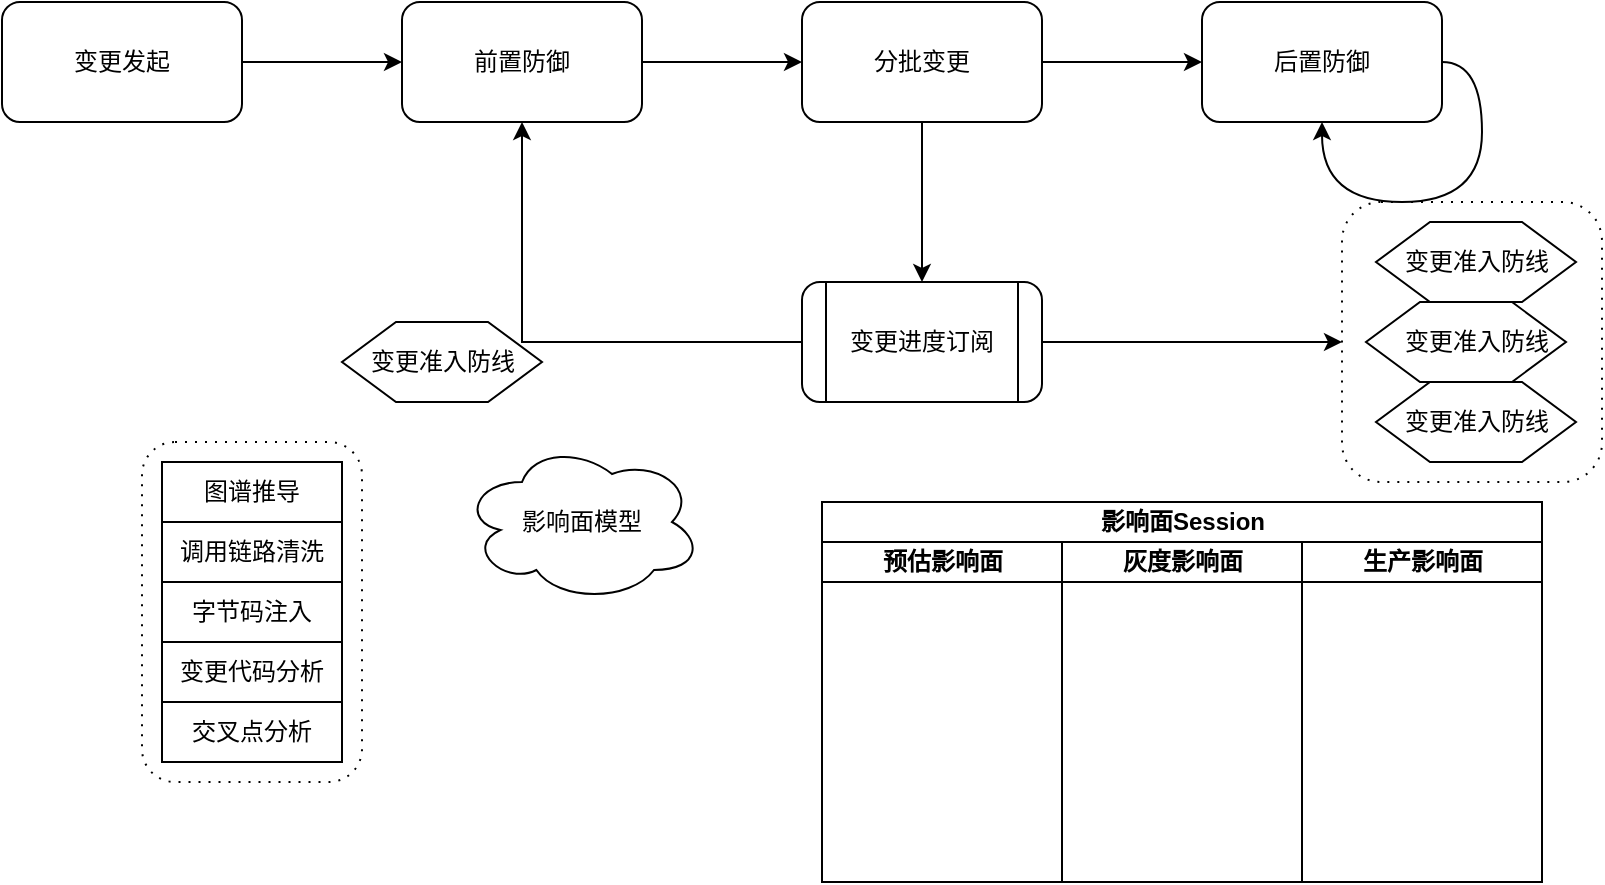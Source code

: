 <mxfile version="13.7.2" type="github">
  <diagram id="S0jVbe6z213CAZg4sw0W" name="Page-1">
    <mxGraphModel dx="1426" dy="740" grid="1" gridSize="10" guides="1" tooltips="1" connect="1" arrows="1" fold="1" page="1" pageScale="1" pageWidth="827" pageHeight="1169" math="0" shadow="0">
      <root>
        <mxCell id="0" />
        <mxCell id="1" parent="0" />
        <mxCell id="dAHWYHgrOFg6X7nAU1P5-35" value="" style="shape=ext;rounded=1;html=1;whiteSpace=wrap;dashed=1;dashPattern=1 4;" vertex="1" parent="1">
          <mxGeometry x="110" y="420" width="110" height="170" as="geometry" />
        </mxCell>
        <mxCell id="dAHWYHgrOFg6X7nAU1P5-21" value="" style="shape=ext;rounded=1;html=1;whiteSpace=wrap;dashed=1;dashPattern=1 4;" vertex="1" parent="1">
          <mxGeometry x="710" y="300" width="130" height="140" as="geometry" />
        </mxCell>
        <mxCell id="dAHWYHgrOFg6X7nAU1P5-3" value="" style="edgeStyle=orthogonalEdgeStyle;rounded=0;orthogonalLoop=1;jettySize=auto;html=1;" edge="1" parent="1" source="dAHWYHgrOFg6X7nAU1P5-1" target="dAHWYHgrOFg6X7nAU1P5-2">
          <mxGeometry relative="1" as="geometry" />
        </mxCell>
        <mxCell id="dAHWYHgrOFg6X7nAU1P5-1" value="变更发起" style="rounded=1;whiteSpace=wrap;html=1;" vertex="1" parent="1">
          <mxGeometry x="40" y="200" width="120" height="60" as="geometry" />
        </mxCell>
        <mxCell id="dAHWYHgrOFg6X7nAU1P5-5" value="" style="edgeStyle=orthogonalEdgeStyle;rounded=0;orthogonalLoop=1;jettySize=auto;html=1;" edge="1" parent="1" source="dAHWYHgrOFg6X7nAU1P5-2" target="dAHWYHgrOFg6X7nAU1P5-4">
          <mxGeometry relative="1" as="geometry" />
        </mxCell>
        <mxCell id="dAHWYHgrOFg6X7nAU1P5-2" value="前置防御" style="rounded=1;whiteSpace=wrap;html=1;" vertex="1" parent="1">
          <mxGeometry x="240" y="200" width="120" height="60" as="geometry" />
        </mxCell>
        <mxCell id="dAHWYHgrOFg6X7nAU1P5-7" value="" style="edgeStyle=orthogonalEdgeStyle;rounded=0;orthogonalLoop=1;jettySize=auto;html=1;" edge="1" parent="1" source="dAHWYHgrOFg6X7nAU1P5-4" target="dAHWYHgrOFg6X7nAU1P5-6">
          <mxGeometry relative="1" as="geometry" />
        </mxCell>
        <mxCell id="dAHWYHgrOFg6X7nAU1P5-9" value="" style="edgeStyle=orthogonalEdgeStyle;rounded=0;orthogonalLoop=1;jettySize=auto;html=1;" edge="1" parent="1" source="dAHWYHgrOFg6X7nAU1P5-4" target="dAHWYHgrOFg6X7nAU1P5-8">
          <mxGeometry relative="1" as="geometry" />
        </mxCell>
        <mxCell id="dAHWYHgrOFg6X7nAU1P5-4" value="分批变更" style="rounded=1;whiteSpace=wrap;html=1;" vertex="1" parent="1">
          <mxGeometry x="440" y="200" width="120" height="60" as="geometry" />
        </mxCell>
        <mxCell id="dAHWYHgrOFg6X7nAU1P5-6" value="后置防御" style="rounded=1;whiteSpace=wrap;html=1;" vertex="1" parent="1">
          <mxGeometry x="640" y="200" width="120" height="60" as="geometry" />
        </mxCell>
        <mxCell id="dAHWYHgrOFg6X7nAU1P5-10" style="edgeStyle=orthogonalEdgeStyle;rounded=0;orthogonalLoop=1;jettySize=auto;html=1;exitX=0;exitY=0.5;exitDx=0;exitDy=0;entryX=0.5;entryY=1;entryDx=0;entryDy=0;" edge="1" parent="1" source="dAHWYHgrOFg6X7nAU1P5-8" target="dAHWYHgrOFg6X7nAU1P5-2">
          <mxGeometry relative="1" as="geometry" />
        </mxCell>
        <mxCell id="dAHWYHgrOFg6X7nAU1P5-23" style="edgeStyle=orthogonalEdgeStyle;curved=1;rounded=0;orthogonalLoop=1;jettySize=auto;html=1;exitX=1;exitY=0.5;exitDx=0;exitDy=0;entryX=0;entryY=0.5;entryDx=0;entryDy=0;" edge="1" parent="1" source="dAHWYHgrOFg6X7nAU1P5-8" target="dAHWYHgrOFg6X7nAU1P5-21">
          <mxGeometry relative="1" as="geometry" />
        </mxCell>
        <mxCell id="dAHWYHgrOFg6X7nAU1P5-8" value="变更进度订阅" style="shape=process;whiteSpace=wrap;html=1;backgroundOutline=1;rounded=1;" vertex="1" parent="1">
          <mxGeometry x="440" y="340" width="120" height="60" as="geometry" />
        </mxCell>
        <mxCell id="dAHWYHgrOFg6X7nAU1P5-11" value="" style="verticalLabelPosition=bottom;verticalAlign=top;html=1;shape=hexagon;perimeter=hexagonPerimeter2;arcSize=6;size=0.27;" vertex="1" parent="1">
          <mxGeometry x="210" y="360" width="100" height="40" as="geometry" />
        </mxCell>
        <mxCell id="dAHWYHgrOFg6X7nAU1P5-12" value="变更准入防线" style="text;html=1;align=center;verticalAlign=middle;resizable=0;points=[];autosize=1;" vertex="1" parent="1">
          <mxGeometry x="215" y="370" width="90" height="20" as="geometry" />
        </mxCell>
        <mxCell id="dAHWYHgrOFg6X7nAU1P5-13" value="" style="verticalLabelPosition=bottom;verticalAlign=top;html=1;shape=hexagon;perimeter=hexagonPerimeter2;arcSize=6;size=0.27;" vertex="1" parent="1">
          <mxGeometry x="727" y="310" width="100" height="40" as="geometry" />
        </mxCell>
        <mxCell id="dAHWYHgrOFg6X7nAU1P5-14" value="变更准入防线" style="text;html=1;align=center;verticalAlign=middle;resizable=0;points=[];autosize=1;" vertex="1" parent="1">
          <mxGeometry x="732" y="320" width="90" height="20" as="geometry" />
        </mxCell>
        <mxCell id="dAHWYHgrOFg6X7nAU1P5-15" value="" style="verticalLabelPosition=bottom;verticalAlign=top;html=1;shape=hexagon;perimeter=hexagonPerimeter2;arcSize=6;size=0.27;" vertex="1" parent="1">
          <mxGeometry x="727" y="390" width="100" height="40" as="geometry" />
        </mxCell>
        <mxCell id="dAHWYHgrOFg6X7nAU1P5-16" value="变更准入防线" style="text;html=1;align=center;verticalAlign=middle;resizable=0;points=[];autosize=1;" vertex="1" parent="1">
          <mxGeometry x="732" y="400" width="90" height="20" as="geometry" />
        </mxCell>
        <mxCell id="dAHWYHgrOFg6X7nAU1P5-17" value="" style="verticalLabelPosition=bottom;verticalAlign=top;html=1;shape=hexagon;perimeter=hexagonPerimeter2;arcSize=6;size=0.27;" vertex="1" parent="1">
          <mxGeometry x="722" y="350" width="100" height="40" as="geometry" />
        </mxCell>
        <mxCell id="dAHWYHgrOFg6X7nAU1P5-18" value="变更准入防线" style="text;html=1;align=center;verticalAlign=middle;resizable=0;points=[];autosize=1;" vertex="1" parent="1">
          <mxGeometry x="732" y="360" width="90" height="20" as="geometry" />
        </mxCell>
        <mxCell id="dAHWYHgrOFg6X7nAU1P5-22" style="edgeStyle=orthogonalEdgeStyle;rounded=0;orthogonalLoop=1;jettySize=auto;html=1;exitX=1;exitY=0.5;exitDx=0;exitDy=0;entryX=0.5;entryY=1;entryDx=0;entryDy=0;curved=1;" edge="1" parent="1" source="dAHWYHgrOFg6X7nAU1P5-6" target="dAHWYHgrOFg6X7nAU1P5-6">
          <mxGeometry relative="1" as="geometry">
            <Array as="points">
              <mxPoint x="780" y="230" />
              <mxPoint x="780" y="300" />
              <mxPoint x="700" y="300" />
            </Array>
          </mxGeometry>
        </mxCell>
        <mxCell id="dAHWYHgrOFg6X7nAU1P5-25" value="调用链路清洗" style="rounded=0;whiteSpace=wrap;html=1;" vertex="1" parent="1">
          <mxGeometry x="120" y="460" width="90" height="30" as="geometry" />
        </mxCell>
        <mxCell id="dAHWYHgrOFg6X7nAU1P5-26" value="字节码注入" style="rounded=0;whiteSpace=wrap;html=1;" vertex="1" parent="1">
          <mxGeometry x="120" y="490" width="90" height="30" as="geometry" />
        </mxCell>
        <mxCell id="dAHWYHgrOFg6X7nAU1P5-27" value="变更代码分析" style="rounded=0;whiteSpace=wrap;html=1;" vertex="1" parent="1">
          <mxGeometry x="120" y="520" width="90" height="30" as="geometry" />
        </mxCell>
        <mxCell id="dAHWYHgrOFg6X7nAU1P5-28" value="交叉点分析" style="rounded=0;whiteSpace=wrap;html=1;" vertex="1" parent="1">
          <mxGeometry x="120" y="550" width="90" height="30" as="geometry" />
        </mxCell>
        <mxCell id="dAHWYHgrOFg6X7nAU1P5-29" value="图谱推导" style="rounded=0;whiteSpace=wrap;html=1;" vertex="1" parent="1">
          <mxGeometry x="120" y="430" width="90" height="30" as="geometry" />
        </mxCell>
        <mxCell id="dAHWYHgrOFg6X7nAU1P5-30" value="影响面Session" style="swimlane;html=1;childLayout=stackLayout;resizeParent=1;resizeParentMax=0;startSize=20;" vertex="1" parent="1">
          <mxGeometry x="450" y="450" width="360" height="190" as="geometry" />
        </mxCell>
        <mxCell id="dAHWYHgrOFg6X7nAU1P5-31" value="预估影响面" style="swimlane;html=1;startSize=20;" vertex="1" parent="dAHWYHgrOFg6X7nAU1P5-30">
          <mxGeometry y="20" width="120" height="170" as="geometry" />
        </mxCell>
        <mxCell id="dAHWYHgrOFg6X7nAU1P5-32" value="灰度影响面" style="swimlane;html=1;startSize=20;" vertex="1" parent="dAHWYHgrOFg6X7nAU1P5-30">
          <mxGeometry x="120" y="20" width="120" height="170" as="geometry" />
        </mxCell>
        <mxCell id="dAHWYHgrOFg6X7nAU1P5-33" value="生产影响面" style="swimlane;html=1;startSize=20;" vertex="1" parent="dAHWYHgrOFg6X7nAU1P5-30">
          <mxGeometry x="240" y="20" width="120" height="170" as="geometry" />
        </mxCell>
        <mxCell id="dAHWYHgrOFg6X7nAU1P5-34" value="影响面模型" style="ellipse;shape=cloud;whiteSpace=wrap;html=1;" vertex="1" parent="1">
          <mxGeometry x="270" y="420" width="120" height="80" as="geometry" />
        </mxCell>
      </root>
    </mxGraphModel>
  </diagram>
</mxfile>

